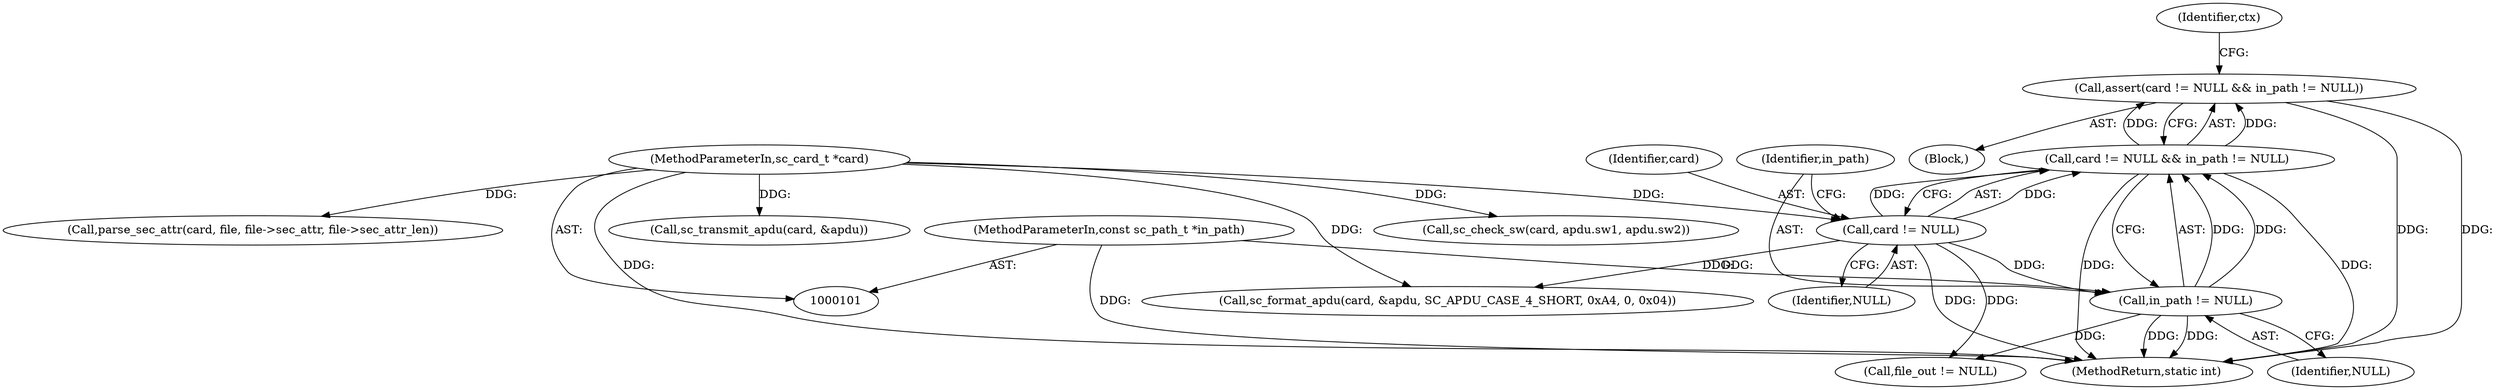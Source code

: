 digraph "0_OpenSC_360e95d45ac4123255a4c796db96337f332160ad#diff-d643a0fa169471dbf2912f4866dc49c5_3@API" {
"1000121" [label="(Call,assert(card != NULL && in_path != NULL))"];
"1000122" [label="(Call,card != NULL && in_path != NULL)"];
"1000123" [label="(Call,card != NULL)"];
"1000102" [label="(MethodParameterIn,sc_card_t *card)"];
"1000126" [label="(Call,in_path != NULL)"];
"1000103" [label="(MethodParameterIn,const sc_path_t *in_path)"];
"1000127" [label="(Identifier,in_path)"];
"1000105" [label="(Block,)"];
"1000130" [label="(Identifier,ctx)"];
"1000123" [label="(Call,card != NULL)"];
"1000125" [label="(Identifier,NULL)"];
"1000304" [label="(Call,sc_transmit_apdu(card, &apdu))"];
"1000315" [label="(Call,sc_check_sw(card, apdu.sw1, apdu.sw2))"];
"1000589" [label="(Call,parse_sec_attr(card, file, file->sec_attr, file->sec_attr_len))"];
"1000122" [label="(Call,card != NULL && in_path != NULL)"];
"1000103" [label="(MethodParameterIn,const sc_path_t *in_path)"];
"1000255" [label="(Call,file_out != NULL)"];
"1000600" [label="(MethodReturn,static int)"];
"1000128" [label="(Identifier,NULL)"];
"1000124" [label="(Identifier,card)"];
"1000121" [label="(Call,assert(card != NULL && in_path != NULL))"];
"1000147" [label="(Call,sc_format_apdu(card, &apdu, SC_APDU_CASE_4_SHORT, 0xA4, 0, 0x04))"];
"1000102" [label="(MethodParameterIn,sc_card_t *card)"];
"1000126" [label="(Call,in_path != NULL)"];
"1000121" -> "1000105"  [label="AST: "];
"1000121" -> "1000122"  [label="CFG: "];
"1000122" -> "1000121"  [label="AST: "];
"1000130" -> "1000121"  [label="CFG: "];
"1000121" -> "1000600"  [label="DDG: "];
"1000121" -> "1000600"  [label="DDG: "];
"1000122" -> "1000121"  [label="DDG: "];
"1000122" -> "1000121"  [label="DDG: "];
"1000122" -> "1000123"  [label="CFG: "];
"1000122" -> "1000126"  [label="CFG: "];
"1000123" -> "1000122"  [label="AST: "];
"1000126" -> "1000122"  [label="AST: "];
"1000122" -> "1000600"  [label="DDG: "];
"1000122" -> "1000600"  [label="DDG: "];
"1000123" -> "1000122"  [label="DDG: "];
"1000123" -> "1000122"  [label="DDG: "];
"1000126" -> "1000122"  [label="DDG: "];
"1000126" -> "1000122"  [label="DDG: "];
"1000123" -> "1000125"  [label="CFG: "];
"1000124" -> "1000123"  [label="AST: "];
"1000125" -> "1000123"  [label="AST: "];
"1000127" -> "1000123"  [label="CFG: "];
"1000123" -> "1000600"  [label="DDG: "];
"1000102" -> "1000123"  [label="DDG: "];
"1000123" -> "1000126"  [label="DDG: "];
"1000123" -> "1000147"  [label="DDG: "];
"1000123" -> "1000255"  [label="DDG: "];
"1000102" -> "1000101"  [label="AST: "];
"1000102" -> "1000600"  [label="DDG: "];
"1000102" -> "1000147"  [label="DDG: "];
"1000102" -> "1000304"  [label="DDG: "];
"1000102" -> "1000315"  [label="DDG: "];
"1000102" -> "1000589"  [label="DDG: "];
"1000126" -> "1000128"  [label="CFG: "];
"1000127" -> "1000126"  [label="AST: "];
"1000128" -> "1000126"  [label="AST: "];
"1000126" -> "1000600"  [label="DDG: "];
"1000126" -> "1000600"  [label="DDG: "];
"1000103" -> "1000126"  [label="DDG: "];
"1000126" -> "1000255"  [label="DDG: "];
"1000103" -> "1000101"  [label="AST: "];
"1000103" -> "1000600"  [label="DDG: "];
}
